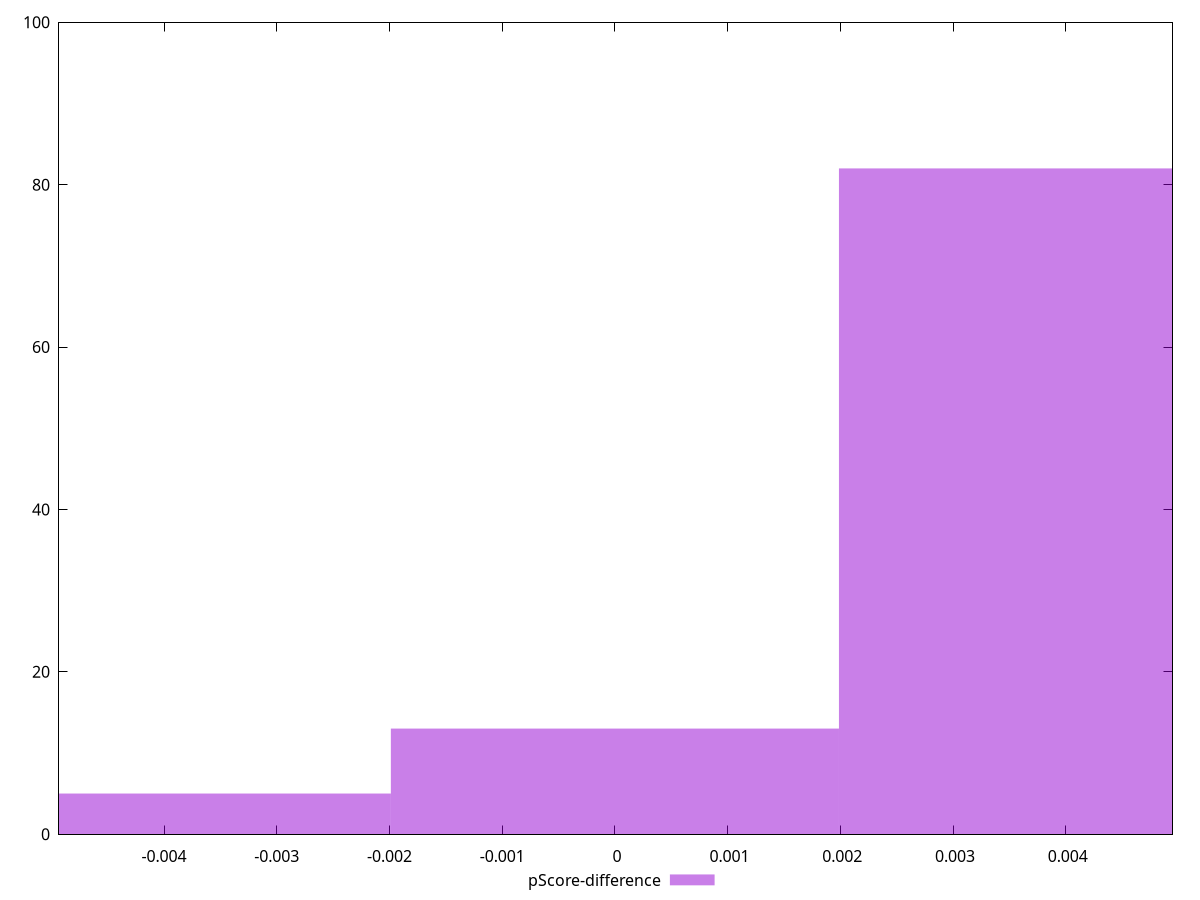 reset

$pScoreDifference <<EOF
0 13
0.003975422491401953 82
-0.003975422491401953 5
EOF

set key outside below
set boxwidth 0.003975422491401953
set xrange [-0.004931953682478563:0.0049469903644070445]
set yrange [0:100]
set trange [0:100]
set style fill transparent solid 0.5 noborder
set terminal svg size 640, 490 enhanced background rgb 'white'
set output "reports/report_00031_2021-02-24T23-18-18.084Z/first-cpu-idle/samples/astro/pScore-difference/histogram.svg"

plot $pScoreDifference title "pScore-difference" with boxes

reset
